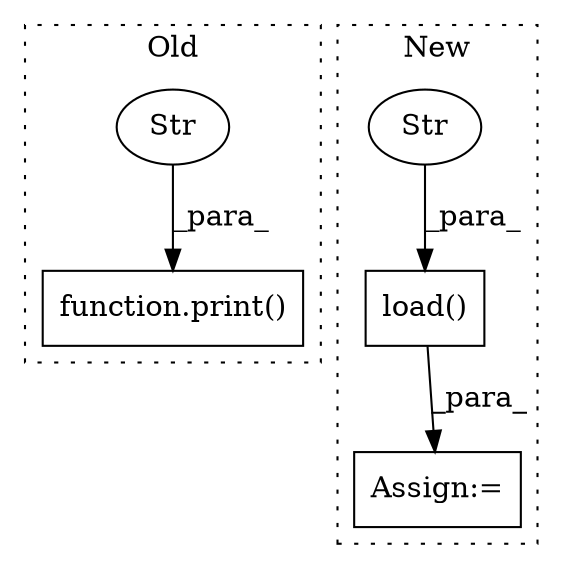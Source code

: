 digraph G {
subgraph cluster0 {
1 [label="function.print()" a="75" s="32,51" l="6,1" shape="box"];
4 [label="Str" a="66" s="38" l="13" shape="ellipse"];
label = "Old";
style="dotted";
}
subgraph cluster1 {
2 [label="load()" a="75" s="105,153" l="11,1" shape="box"];
3 [label="Assign:=" a="68" s="104" l="1" shape="box"];
5 [label="Str" a="66" s="116" l="37" shape="ellipse"];
label = "New";
style="dotted";
}
2 -> 3 [label="_para_"];
4 -> 1 [label="_para_"];
5 -> 2 [label="_para_"];
}